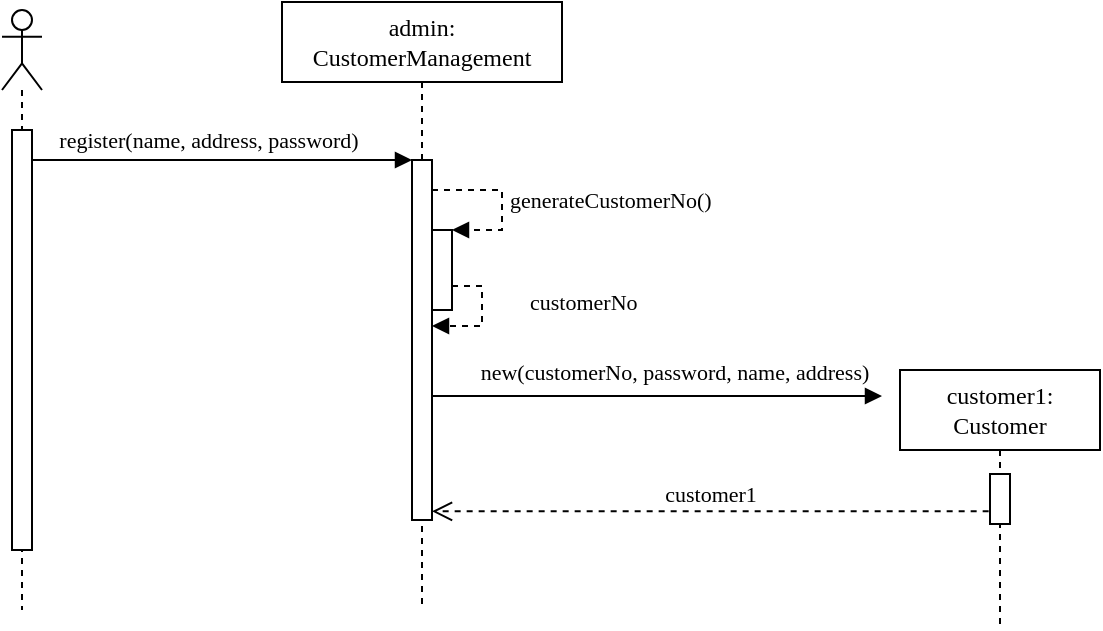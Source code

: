 <mxfile>
    <diagram id="Q8ZCVBfkGdzVq4fk389N" name="Page-1">
        <mxGraphModel dx="1810" dy="876" grid="1" gridSize="10" guides="1" tooltips="1" connect="1" arrows="1" fold="1" page="1" pageScale="1" pageWidth="827" pageHeight="1169" math="1" shadow="0">
            <root>
                <mxCell id="0"/>
                <mxCell id="1" parent="0"/>
                <mxCell id="18" value="admin: &lt;br&gt;CustomerManagement" style="shape=umlLifeline;perimeter=lifelinePerimeter;whiteSpace=wrap;html=1;container=1;collapsible=0;recursiveResize=0;outlineConnect=0;fontFamily=Alegreya;" parent="1" vertex="1">
                    <mxGeometry x="-600" y="60" width="140" height="304" as="geometry"/>
                </mxCell>
                <mxCell id="37" value="" style="html=1;points=[];perimeter=orthogonalPerimeter;fontFamily=Alegreya;" parent="18" vertex="1">
                    <mxGeometry x="65" y="79" width="10" height="180" as="geometry"/>
                </mxCell>
                <mxCell id="141" value="" style="html=1;points=[];perimeter=orthogonalPerimeter;" vertex="1" parent="18">
                    <mxGeometry x="75" y="114" width="10" height="40" as="geometry"/>
                </mxCell>
                <mxCell id="142" value="generateCustomerNo()" style="edgeStyle=orthogonalEdgeStyle;html=1;align=left;spacingLeft=2;endArrow=block;rounded=0;entryX=1;entryY=0;fontFamily=Alegreya;fontSource=https%3A%2F%2Ffonts.googleapis.com%2Fcss%3Ffamily%3DAlegreya;dashed=1;" edge="1" target="141" parent="18" source="37">
                    <mxGeometry relative="1" as="geometry">
                        <mxPoint x="80" y="94" as="sourcePoint"/>
                        <Array as="points">
                            <mxPoint x="110" y="94"/>
                            <mxPoint x="110" y="114"/>
                        </Array>
                    </mxGeometry>
                </mxCell>
                <mxCell id="143" value="customerNo" style="edgeStyle=orthogonalEdgeStyle;html=1;align=left;spacingLeft=2;endArrow=block;rounded=0;fontFamily=Alegreya;fontSource=https%3A%2F%2Ffonts.googleapis.com%2Fcss%3Ffamily%3DAlegreya;dashed=1;" edge="1" parent="18" target="37">
                    <mxGeometry x="-0.233" y="20" relative="1" as="geometry">
                        <mxPoint x="85" y="142" as="sourcePoint"/>
                        <Array as="points">
                            <mxPoint x="100" y="142"/>
                            <mxPoint x="100" y="162"/>
                        </Array>
                        <mxPoint x="90" y="162" as="targetPoint"/>
                        <mxPoint as="offset"/>
                    </mxGeometry>
                </mxCell>
                <mxCell id="19" value="customer1: Customer" style="shape=umlLifeline;perimeter=lifelinePerimeter;whiteSpace=wrap;html=1;container=1;collapsible=0;recursiveResize=0;outlineConnect=0;fontFamily=Alegreya;" parent="1" vertex="1">
                    <mxGeometry x="-291" y="244" width="100" height="129" as="geometry"/>
                </mxCell>
                <mxCell id="59" value="" style="html=1;points=[];perimeter=orthogonalPerimeter;fontFamily=Alegreya;" parent="19" vertex="1">
                    <mxGeometry x="45" y="52" width="10" height="25" as="geometry"/>
                </mxCell>
                <mxCell id="24" value="" style="shape=umlLifeline;participant=umlActor;perimeter=lifelinePerimeter;whiteSpace=wrap;html=1;container=1;collapsible=0;recursiveResize=0;verticalAlign=top;spacingTop=36;outlineConnect=0;" parent="1" vertex="1">
                    <mxGeometry x="-740" y="64" width="20" height="300" as="geometry"/>
                </mxCell>
                <mxCell id="43" value="" style="html=1;points=[];perimeter=orthogonalPerimeter;" parent="24" vertex="1">
                    <mxGeometry x="5" y="60" width="10" height="210" as="geometry"/>
                </mxCell>
                <mxCell id="38" value="register(name, address, password)" style="html=1;verticalAlign=bottom;endArrow=block;entryX=0;entryY=0;fontFamily=Alegreya;" parent="1" source="43" target="37" edge="1">
                    <mxGeometry x="-0.079" y="1" relative="1" as="geometry">
                        <mxPoint x="-715" y="234" as="sourcePoint"/>
                        <mxPoint as="offset"/>
                    </mxGeometry>
                </mxCell>
                <mxCell id="128" value="new(customerNo, password, name, address)" style="html=1;verticalAlign=bottom;endArrow=block;fontFamily=Alegreya;" edge="1" parent="1">
                    <mxGeometry x="0.077" y="3" relative="1" as="geometry">
                        <mxPoint x="-525" y="257" as="sourcePoint"/>
                        <mxPoint x="-300" y="257" as="targetPoint"/>
                        <Array as="points">
                            <mxPoint x="-490" y="257"/>
                        </Array>
                        <mxPoint as="offset"/>
                    </mxGeometry>
                </mxCell>
                <mxCell id="144" value="customer1" style="html=1;verticalAlign=bottom;endArrow=open;dashed=1;endSize=8;fontFamily=Alegreya;entryX=1;entryY=0.976;entryDx=0;entryDy=0;entryPerimeter=0;exitX=-0.067;exitY=0.747;exitDx=0;exitDy=0;exitPerimeter=0;" edge="1" parent="1" source="59" target="37">
                    <mxGeometry relative="1" as="geometry">
                        <mxPoint x="-520" y="320" as="targetPoint"/>
                        <mxPoint x="-246" y="319" as="sourcePoint"/>
                    </mxGeometry>
                </mxCell>
            </root>
        </mxGraphModel>
    </diagram>
</mxfile>
